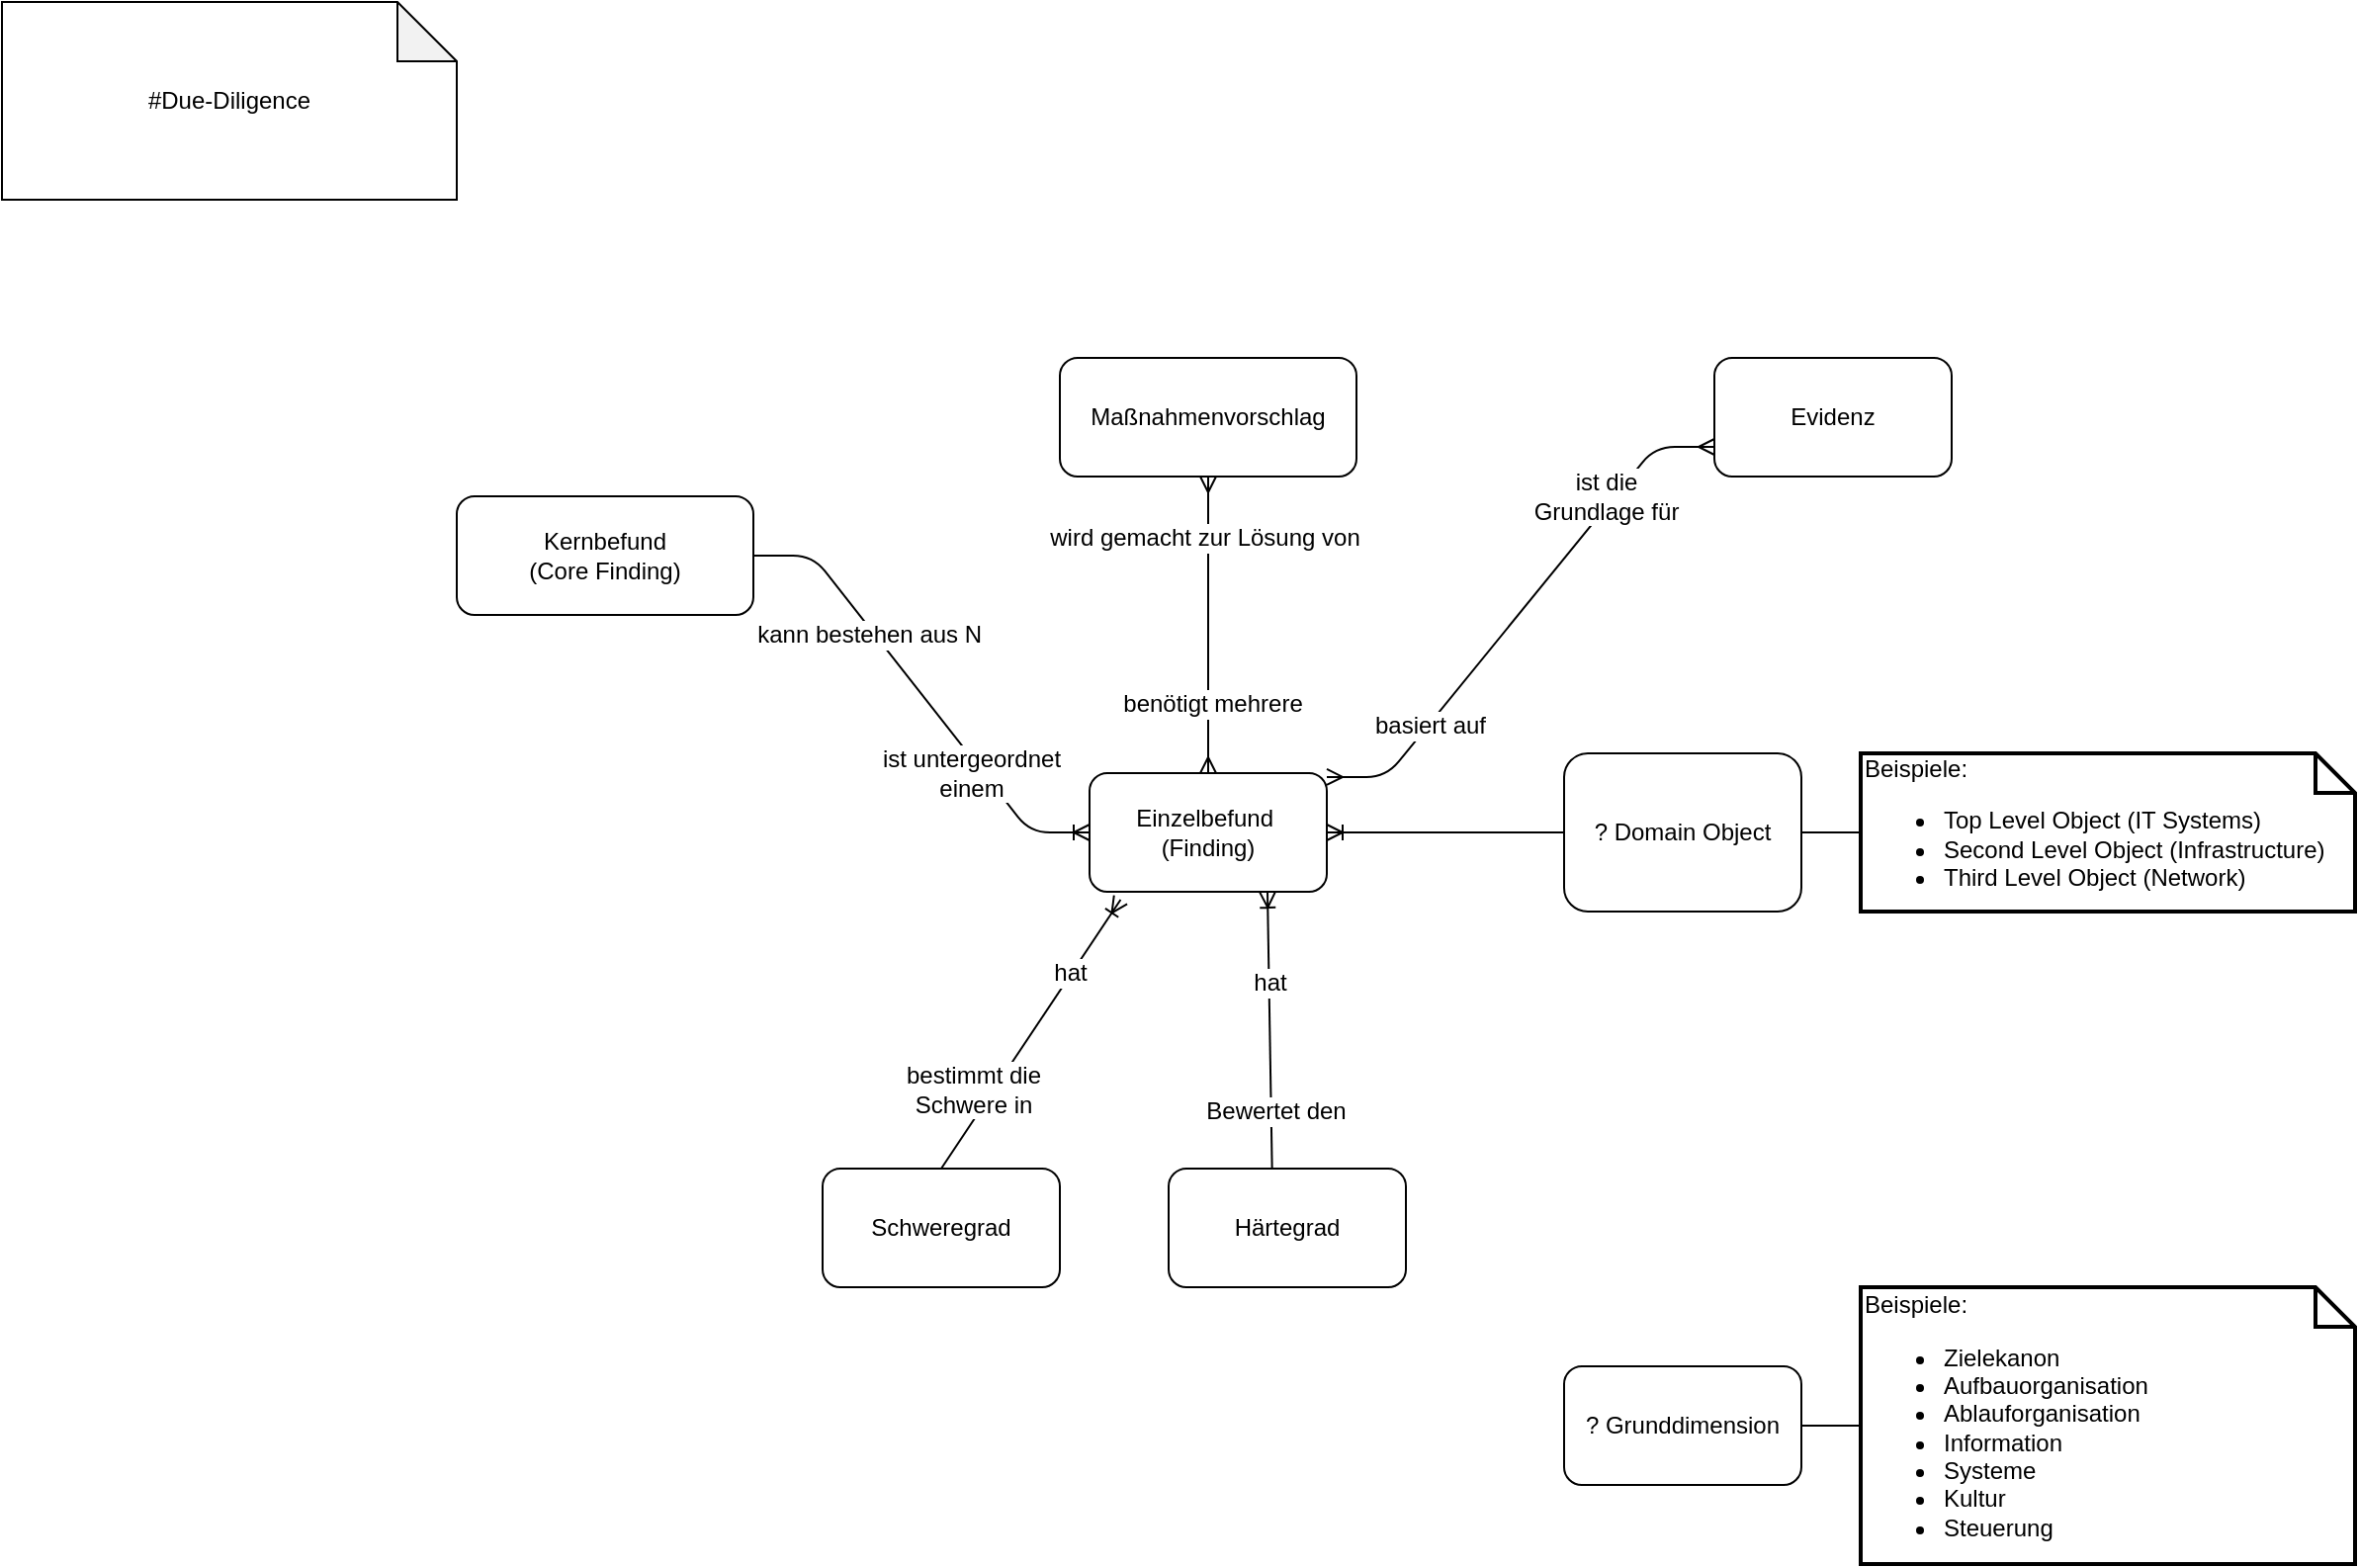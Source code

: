 <mxfile version="12.2.0" type="github" pages="1">
  <diagram name="Page-1" id="929967ad-93f9-6ef4-fab6-5d389245f69c">
    <mxGraphModel dx="932" dy="609" grid="1" gridSize="10" guides="1" tooltips="1" connect="1" arrows="1" fold="1" page="1" pageScale="1.5" pageWidth="1169" pageHeight="826" background="none" math="0" shadow="0">
      <root>
        <mxCell id="0" style=";html=1;"/>
        <mxCell id="1" style=";html=1;" parent="0"/>
        <mxCell id="qnOQvaU5ANPELIPOEbjf-1" value="#Due-Diligence" style="shape=note;whiteSpace=wrap;html=1;backgroundOutline=1;darkOpacity=0.05;" parent="1" vertex="1">
          <mxGeometry x="10" y="10" width="230" height="100" as="geometry"/>
        </mxCell>
        <mxCell id="lpoHIjDjbp7n_Nv5GESF-1" value="&lt;span style=&quot;white-space: normal&quot;&gt;Einzelbefund&amp;nbsp;&lt;/span&gt;&lt;br style=&quot;white-space: normal&quot;&gt;&lt;span style=&quot;white-space: normal&quot;&gt;(Finding)&lt;/span&gt;" style="rounded=1;whiteSpace=wrap;html=1;" parent="1" vertex="1">
          <mxGeometry x="560" y="400" width="120" height="60" as="geometry"/>
        </mxCell>
        <mxCell id="lpoHIjDjbp7n_Nv5GESF-24" style="edgeStyle=orthogonalEdgeStyle;rounded=1;comic=0;jumpStyle=arc;jumpSize=9;orthogonalLoop=1;jettySize=auto;html=1;exitX=1;exitY=0.5;exitDx=0;exitDy=0;entryX=0;entryY=0.5;entryDx=0;entryDy=0;entryPerimeter=0;shadow=0;startSize=0;endArrow=none;endFill=0;strokeColor=#000000;" parent="1" source="lpoHIjDjbp7n_Nv5GESF-2" target="lpoHIjDjbp7n_Nv5GESF-23" edge="1">
          <mxGeometry relative="1" as="geometry"/>
        </mxCell>
        <mxCell id="lpoHIjDjbp7n_Nv5GESF-2" value="? Grunddimension" style="rounded=1;whiteSpace=wrap;html=1;" parent="1" vertex="1">
          <mxGeometry x="800" y="700" width="120" height="60" as="geometry"/>
        </mxCell>
        <mxCell id="lpoHIjDjbp7n_Nv5GESF-3" value="Kernbefund&lt;br&gt;(Core Finding)" style="rounded=1;whiteSpace=wrap;html=1;" parent="1" vertex="1">
          <mxGeometry x="240" y="260" width="150" height="60" as="geometry"/>
        </mxCell>
        <mxCell id="lpoHIjDjbp7n_Nv5GESF-4" value="" style="edgeStyle=entityRelationEdgeStyle;fontSize=12;html=1;endArrow=ERoneToMany;entryX=0;entryY=0.5;entryDx=0;entryDy=0;" parent="1" source="lpoHIjDjbp7n_Nv5GESF-3" target="lpoHIjDjbp7n_Nv5GESF-1" edge="1">
          <mxGeometry width="100" height="100" relative="1" as="geometry">
            <mxPoint x="260" y="610" as="sourcePoint"/>
            <mxPoint x="360" y="510" as="targetPoint"/>
          </mxGeometry>
        </mxCell>
        <mxCell id="jVlvGWDDENxsNVDKOX9u-14" value="kann bestehen aus N&amp;nbsp;" style="text;html=1;resizable=0;points=[];align=center;verticalAlign=middle;labelBackgroundColor=#ffffff;" vertex="1" connectable="0" parent="lpoHIjDjbp7n_Nv5GESF-4">
          <mxGeometry x="-0.647" y="-19" relative="1" as="geometry">
            <mxPoint x="37.5" y="19" as="offset"/>
          </mxGeometry>
        </mxCell>
        <mxCell id="jVlvGWDDENxsNVDKOX9u-16" value="ist untergeordnet &lt;br&gt;einem" style="text;html=1;resizable=0;points=[];align=center;verticalAlign=middle;labelBackgroundColor=#ffffff;" vertex="1" connectable="0" parent="lpoHIjDjbp7n_Nv5GESF-4">
          <mxGeometry x="0.581" y="-1" relative="1" as="geometry">
            <mxPoint x="-17" y="-15" as="offset"/>
          </mxGeometry>
        </mxCell>
        <mxCell id="lpoHIjDjbp7n_Nv5GESF-22" style="edgeStyle=orthogonalEdgeStyle;rounded=1;jumpStyle=arc;orthogonalLoop=1;jettySize=auto;html=1;exitX=1;exitY=0.5;exitDx=0;exitDy=0;entryX=0;entryY=0.5;entryDx=0;entryDy=0;entryPerimeter=0;startSize=0;endArrow=none;endFill=0;strokeColor=#000000;shadow=0;comic=0;jumpSize=9;fillColor=#008a00;" parent="1" source="lpoHIjDjbp7n_Nv5GESF-5" target="lpoHIjDjbp7n_Nv5GESF-6" edge="1">
          <mxGeometry relative="1" as="geometry"/>
        </mxCell>
        <mxCell id="lpoHIjDjbp7n_Nv5GESF-5" value="? Domain Object" style="rounded=1;whiteSpace=wrap;html=1;align=center;" parent="1" vertex="1">
          <mxGeometry x="800" y="390" width="120" height="80" as="geometry"/>
        </mxCell>
        <mxCell id="lpoHIjDjbp7n_Nv5GESF-6" value="&lt;span style=&quot;font-size: 12px&quot;&gt;Beispiele:&amp;nbsp;&lt;/span&gt;&lt;br style=&quot;font-size: 12px&quot;&gt;&lt;ul style=&quot;font-size: 12px&quot;&gt;&lt;li&gt;Top Level Object (IT Systems)&lt;/li&gt;&lt;li&gt;Second Level Object (Infrastructure)&lt;/li&gt;&lt;li&gt;Third Level Object (Network)&lt;/li&gt;&lt;/ul&gt;" style="shape=note;strokeWidth=2;fontSize=14;size=20;whiteSpace=wrap;html=1;align=left;" parent="1" vertex="1">
          <mxGeometry x="950" y="390" width="250" height="80" as="geometry"/>
        </mxCell>
        <mxCell id="lpoHIjDjbp7n_Nv5GESF-7" value="Maßnahmenvorschlag" style="rounded=1;html=1;whiteSpace=wrap;" parent="1" vertex="1">
          <mxGeometry x="545" y="190" width="150" height="60" as="geometry"/>
        </mxCell>
        <mxCell id="lpoHIjDjbp7n_Nv5GESF-23" value="&lt;span style=&quot;font-size: 12px&quot;&gt;Beispiele:&amp;nbsp;&lt;/span&gt;&lt;br style=&quot;font-size: 12px&quot;&gt;&lt;ul style=&quot;font-size: 12px&quot;&gt;&lt;li&gt;Zielekanon&lt;/li&gt;&lt;li&gt;Aufbauorganisation&lt;/li&gt;&lt;li&gt;Ablauforganisation&lt;/li&gt;&lt;li&gt;Information&lt;/li&gt;&lt;li&gt;Systeme&lt;/li&gt;&lt;li&gt;Kultur&lt;/li&gt;&lt;li&gt;Steuerung&lt;/li&gt;&lt;/ul&gt;" style="shape=note;strokeWidth=2;fontSize=14;size=20;whiteSpace=wrap;html=1;align=left;" parent="1" vertex="1">
          <mxGeometry x="950" y="660" width="250" height="140" as="geometry"/>
        </mxCell>
        <mxCell id="jVlvGWDDENxsNVDKOX9u-1" value="Schweregrad" style="rounded=1;whiteSpace=wrap;html=1;" vertex="1" parent="1">
          <mxGeometry x="425" y="600" width="120" height="60" as="geometry"/>
        </mxCell>
        <mxCell id="jVlvGWDDENxsNVDKOX9u-2" value="Härtegrad" style="rounded=1;whiteSpace=wrap;html=1;" vertex="1" parent="1">
          <mxGeometry x="600" y="600" width="120" height="60" as="geometry"/>
        </mxCell>
        <mxCell id="jVlvGWDDENxsNVDKOX9u-8" value="" style="edgeStyle=orthogonalEdgeStyle;fontSize=12;html=1;endArrow=ERmany;startArrow=ERmany;entryX=0.5;entryY=0;entryDx=0;entryDy=0;exitX=0.5;exitY=1;exitDx=0;exitDy=0;" edge="1" parent="1" source="lpoHIjDjbp7n_Nv5GESF-7" target="lpoHIjDjbp7n_Nv5GESF-1">
          <mxGeometry width="100" height="100" relative="1" as="geometry">
            <mxPoint x="10" y="820" as="sourcePoint"/>
            <mxPoint x="110" y="720" as="targetPoint"/>
          </mxGeometry>
        </mxCell>
        <mxCell id="jVlvGWDDENxsNVDKOX9u-20" value="wird gemacht zur Lösung von" style="text;html=1;resizable=0;points=[];align=center;verticalAlign=middle;labelBackgroundColor=#ffffff;" vertex="1" connectable="0" parent="jVlvGWDDENxsNVDKOX9u-8">
          <mxGeometry x="-0.587" y="-2" relative="1" as="geometry">
            <mxPoint as="offset"/>
          </mxGeometry>
        </mxCell>
        <mxCell id="jVlvGWDDENxsNVDKOX9u-21" value="benötigt mehrere" style="text;html=1;resizable=0;points=[];align=center;verticalAlign=middle;labelBackgroundColor=#ffffff;" vertex="1" connectable="0" parent="jVlvGWDDENxsNVDKOX9u-8">
          <mxGeometry x="0.533" y="2" relative="1" as="geometry">
            <mxPoint as="offset"/>
          </mxGeometry>
        </mxCell>
        <mxCell id="jVlvGWDDENxsNVDKOX9u-9" value="" style="fontSize=12;html=1;endArrow=ERoneToMany;entryX=0.131;entryY=1.067;entryDx=0;entryDy=0;entryPerimeter=0;exitX=0.5;exitY=0;exitDx=0;exitDy=0;" edge="1" parent="1" source="jVlvGWDDENxsNVDKOX9u-1" target="lpoHIjDjbp7n_Nv5GESF-1">
          <mxGeometry width="100" height="100" relative="1" as="geometry">
            <mxPoint x="80" y="820" as="sourcePoint"/>
            <mxPoint x="180" y="720" as="targetPoint"/>
          </mxGeometry>
        </mxCell>
        <mxCell id="jVlvGWDDENxsNVDKOX9u-12" value="bestimmt die &lt;br&gt;Schwere in" style="text;html=1;resizable=0;points=[];align=center;verticalAlign=middle;labelBackgroundColor=#ffffff;" vertex="1" connectable="0" parent="jVlvGWDDENxsNVDKOX9u-9">
          <mxGeometry x="-0.786" y="1" relative="1" as="geometry">
            <mxPoint x="6.5" y="-25.5" as="offset"/>
          </mxGeometry>
        </mxCell>
        <mxCell id="jVlvGWDDENxsNVDKOX9u-13" value="hat" style="text;html=1;resizable=0;points=[];align=center;verticalAlign=middle;labelBackgroundColor=#ffffff;" vertex="1" connectable="0" parent="jVlvGWDDENxsNVDKOX9u-9">
          <mxGeometry x="0.771" y="-1" relative="1" as="geometry">
            <mxPoint x="-16.5" y="20" as="offset"/>
          </mxGeometry>
        </mxCell>
        <mxCell id="jVlvGWDDENxsNVDKOX9u-10" value="" style="fontSize=12;html=1;endArrow=ERoneToMany;entryX=0.75;entryY=1;entryDx=0;entryDy=0;exitX=0.436;exitY=0;exitDx=0;exitDy=0;exitPerimeter=0;" edge="1" parent="1" source="jVlvGWDDENxsNVDKOX9u-2" target="lpoHIjDjbp7n_Nv5GESF-1">
          <mxGeometry width="100" height="100" relative="1" as="geometry">
            <mxPoint x="80" y="820" as="sourcePoint"/>
            <mxPoint x="180" y="720" as="targetPoint"/>
          </mxGeometry>
        </mxCell>
        <mxCell id="jVlvGWDDENxsNVDKOX9u-17" value="hat" style="text;html=1;resizable=0;points=[];align=center;verticalAlign=middle;labelBackgroundColor=#ffffff;" vertex="1" connectable="0" parent="jVlvGWDDENxsNVDKOX9u-10">
          <mxGeometry x="0.343" relative="1" as="geometry">
            <mxPoint as="offset"/>
          </mxGeometry>
        </mxCell>
        <mxCell id="jVlvGWDDENxsNVDKOX9u-18" value="Bewertet den" style="text;html=1;resizable=0;points=[];align=center;verticalAlign=middle;labelBackgroundColor=#ffffff;" vertex="1" connectable="0" parent="jVlvGWDDENxsNVDKOX9u-10">
          <mxGeometry x="-0.586" y="-2" relative="1" as="geometry">
            <mxPoint as="offset"/>
          </mxGeometry>
        </mxCell>
        <mxCell id="jVlvGWDDENxsNVDKOX9u-11" value="" style="fontSize=12;html=1;endArrow=ERoneToMany;entryX=1;entryY=0.5;entryDx=0;entryDy=0;exitX=0;exitY=0.5;exitDx=0;exitDy=0;" edge="1" parent="1" source="lpoHIjDjbp7n_Nv5GESF-5" target="lpoHIjDjbp7n_Nv5GESF-1">
          <mxGeometry width="100" height="100" relative="1" as="geometry">
            <mxPoint x="80" y="820" as="sourcePoint"/>
            <mxPoint x="180" y="720" as="targetPoint"/>
          </mxGeometry>
        </mxCell>
        <mxCell id="jVlvGWDDENxsNVDKOX9u-22" value="Evidenz" style="rounded=1;whiteSpace=wrap;html=1;" vertex="1" parent="1">
          <mxGeometry x="876" y="190" width="120" height="60" as="geometry"/>
        </mxCell>
        <mxCell id="jVlvGWDDENxsNVDKOX9u-26" value="" style="edgeStyle=entityRelationEdgeStyle;fontSize=12;html=1;endArrow=ERmany;startArrow=ERmany;exitX=1;exitY=0.033;exitDx=0;exitDy=0;exitPerimeter=0;entryX=0;entryY=0.75;entryDx=0;entryDy=0;" edge="1" parent="1" source="lpoHIjDjbp7n_Nv5GESF-1" target="jVlvGWDDENxsNVDKOX9u-22">
          <mxGeometry width="100" height="100" relative="1" as="geometry">
            <mxPoint x="695" y="560" as="sourcePoint"/>
            <mxPoint x="795" y="460" as="targetPoint"/>
          </mxGeometry>
        </mxCell>
        <mxCell id="jVlvGWDDENxsNVDKOX9u-27" value="basiert auf" style="text;html=1;resizable=0;points=[];align=center;verticalAlign=middle;labelBackgroundColor=#ffffff;" vertex="1" connectable="0" parent="jVlvGWDDENxsNVDKOX9u-26">
          <mxGeometry x="-0.535" y="-1" relative="1" as="geometry">
            <mxPoint as="offset"/>
          </mxGeometry>
        </mxCell>
        <mxCell id="jVlvGWDDENxsNVDKOX9u-28" value="ist die &lt;br&gt;Grundlage für" style="text;html=1;resizable=0;points=[];align=center;verticalAlign=middle;labelBackgroundColor=#ffffff;" vertex="1" connectable="0" parent="jVlvGWDDENxsNVDKOX9u-26">
          <mxGeometry x="0.527" y="4" relative="1" as="geometry">
            <mxPoint as="offset"/>
          </mxGeometry>
        </mxCell>
      </root>
    </mxGraphModel>
  </diagram>
</mxfile>
